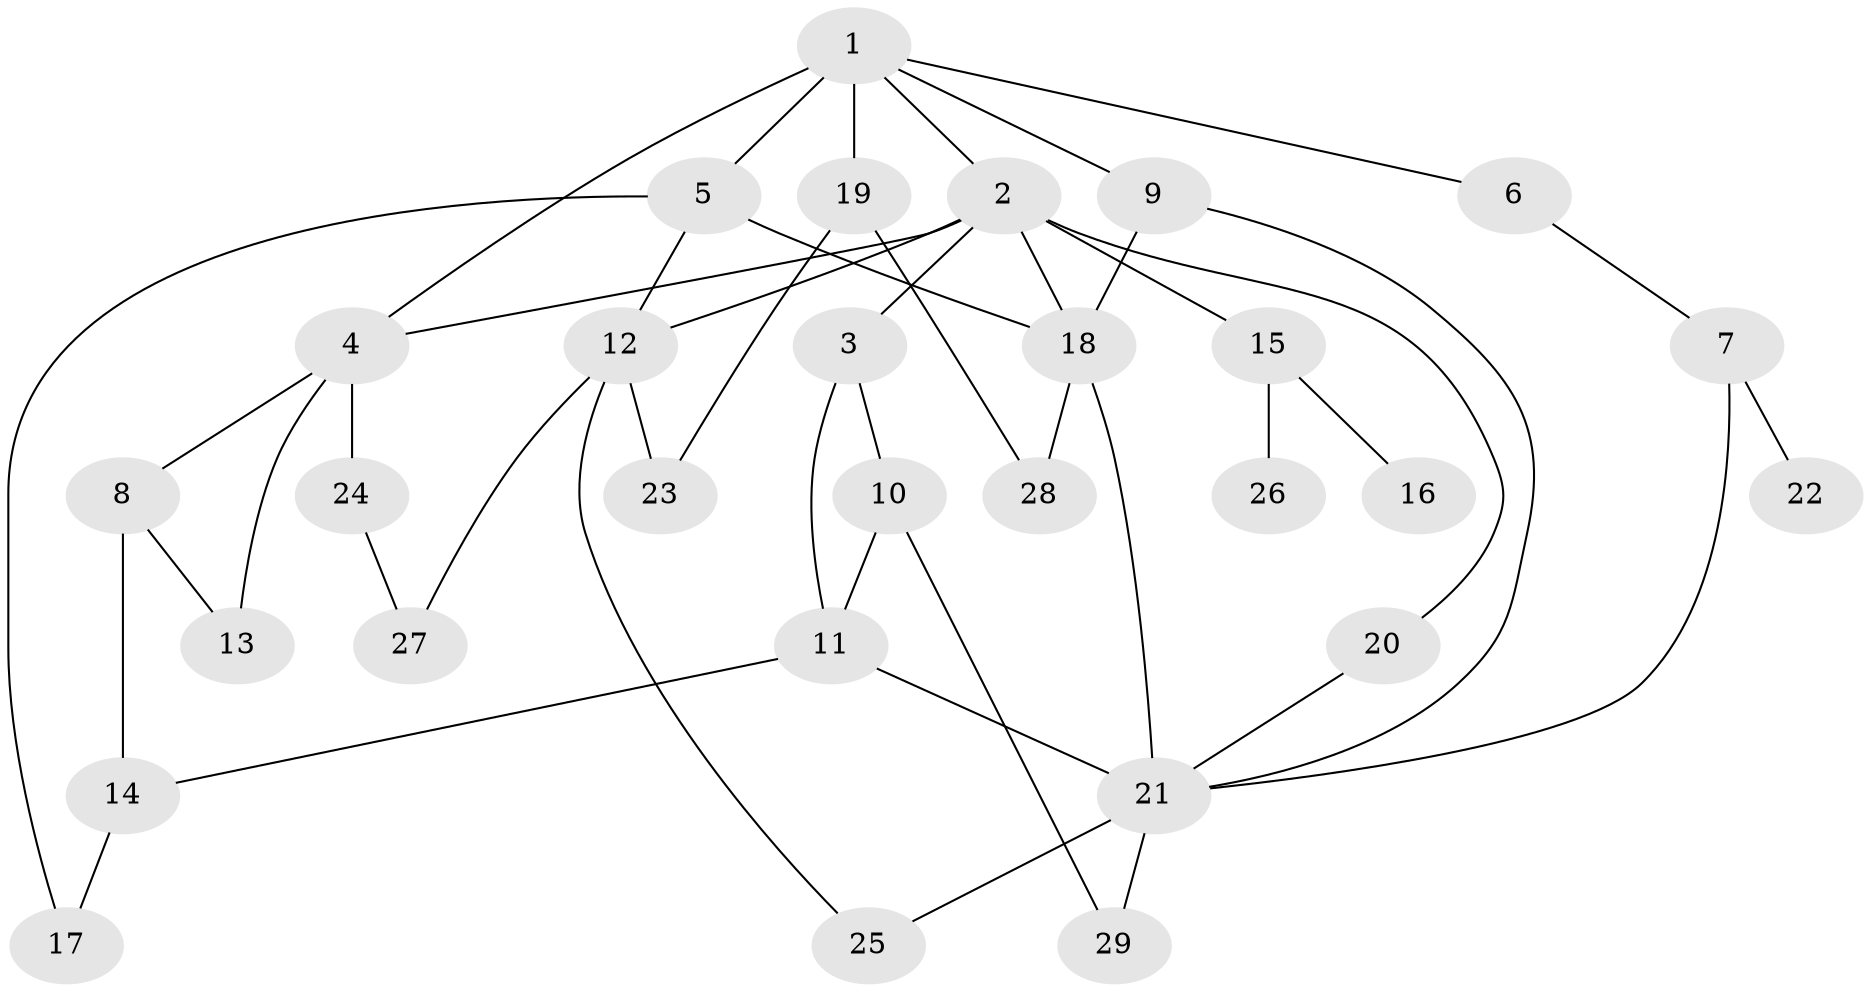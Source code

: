 // original degree distribution, {4: 0.1388888888888889, 3: 0.1527777777777778, 8: 0.013888888888888888, 5: 0.06944444444444445, 2: 0.4027777777777778, 1: 0.2222222222222222}
// Generated by graph-tools (version 1.1) at 2025/48/03/04/25 22:48:44]
// undirected, 29 vertices, 45 edges
graph export_dot {
  node [color=gray90,style=filled];
  1;
  2;
  3;
  4;
  5;
  6;
  7;
  8;
  9;
  10;
  11;
  12;
  13;
  14;
  15;
  16;
  17;
  18;
  19;
  20;
  21;
  22;
  23;
  24;
  25;
  26;
  27;
  28;
  29;
  1 -- 2 [weight=1.0];
  1 -- 4 [weight=1.0];
  1 -- 5 [weight=1.0];
  1 -- 6 [weight=1.0];
  1 -- 9 [weight=1.0];
  1 -- 19 [weight=2.0];
  2 -- 3 [weight=1.0];
  2 -- 4 [weight=1.0];
  2 -- 12 [weight=1.0];
  2 -- 15 [weight=1.0];
  2 -- 18 [weight=1.0];
  2 -- 20 [weight=1.0];
  3 -- 10 [weight=1.0];
  3 -- 11 [weight=1.0];
  4 -- 8 [weight=1.0];
  4 -- 13 [weight=1.0];
  4 -- 24 [weight=1.0];
  5 -- 12 [weight=1.0];
  5 -- 17 [weight=1.0];
  5 -- 18 [weight=2.0];
  6 -- 7 [weight=1.0];
  7 -- 21 [weight=1.0];
  7 -- 22 [weight=1.0];
  8 -- 13 [weight=1.0];
  8 -- 14 [weight=1.0];
  9 -- 18 [weight=1.0];
  9 -- 21 [weight=1.0];
  10 -- 11 [weight=1.0];
  10 -- 29 [weight=1.0];
  11 -- 14 [weight=1.0];
  11 -- 21 [weight=1.0];
  12 -- 23 [weight=1.0];
  12 -- 25 [weight=1.0];
  12 -- 27 [weight=1.0];
  14 -- 17 [weight=1.0];
  15 -- 16 [weight=1.0];
  15 -- 26 [weight=1.0];
  18 -- 21 [weight=1.0];
  18 -- 28 [weight=1.0];
  19 -- 23 [weight=1.0];
  19 -- 28 [weight=1.0];
  20 -- 21 [weight=1.0];
  21 -- 25 [weight=1.0];
  21 -- 29 [weight=1.0];
  24 -- 27 [weight=1.0];
}
